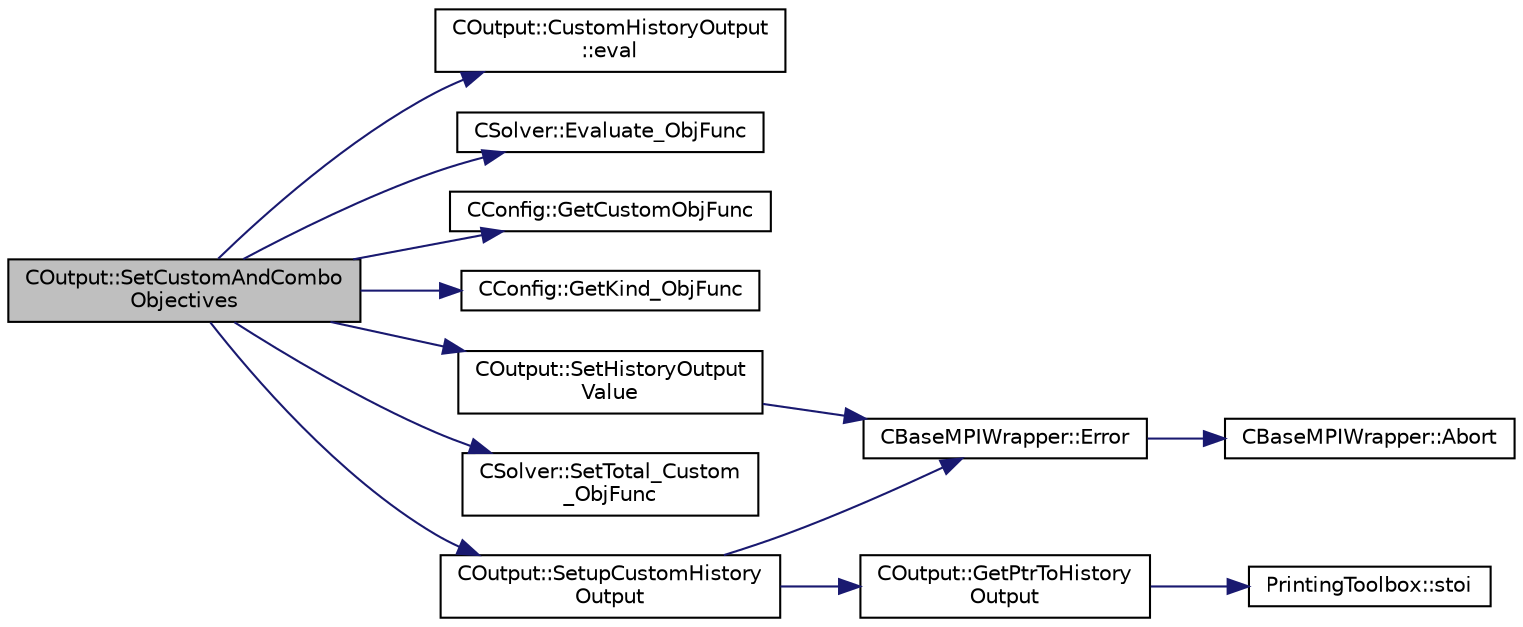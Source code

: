 digraph "COutput::SetCustomAndComboObjectives"
{
 // LATEX_PDF_SIZE
  edge [fontname="Helvetica",fontsize="10",labelfontname="Helvetica",labelfontsize="10"];
  node [fontname="Helvetica",fontsize="10",shape=record];
  rankdir="LR";
  Node1 [label="COutput::SetCustomAndCombo\lObjectives",height=0.2,width=0.4,color="black", fillcolor="grey75", style="filled", fontcolor="black",tooltip="Computes the custom and combo objectives."];
  Node1 -> Node2 [color="midnightblue",fontsize="10",style="solid",fontname="Helvetica"];
  Node2 [label="COutput::CustomHistoryOutput\l::eval",height=0.2,width=0.4,color="black", fillcolor="white", style="filled",URL="$structCOutput_1_1CustomHistoryOutput.html#a903367c8efdda2a347a16767278c5ee1",tooltip=" "];
  Node1 -> Node3 [color="midnightblue",fontsize="10",style="solid",fontname="Helvetica"];
  Node3 [label="CSolver::Evaluate_ObjFunc",height=0.2,width=0.4,color="black", fillcolor="white", style="filled",URL="$classCSolver.html#ad967125242cd327b68fe3e46302e1592",tooltip="Compute weighted-sum \"combo\" objective output."];
  Node1 -> Node4 [color="midnightblue",fontsize="10",style="solid",fontname="Helvetica"];
  Node4 [label="CConfig::GetCustomObjFunc",height=0.2,width=0.4,color="black", fillcolor="white", style="filled",URL="$classCConfig.html#a08d09aa1747d2ac6cd46fdf3ad58a46c",tooltip="Get the user expression for the custom objective function."];
  Node1 -> Node5 [color="midnightblue",fontsize="10",style="solid",fontname="Helvetica"];
  Node5 [label="CConfig::GetKind_ObjFunc",height=0.2,width=0.4,color="black", fillcolor="white", style="filled",URL="$classCConfig.html#a99e6285b421215b1995965cd534976ae",tooltip="Get the kind of objective function. There are several options: Drag coefficient, Lift coefficient,..."];
  Node1 -> Node6 [color="midnightblue",fontsize="10",style="solid",fontname="Helvetica"];
  Node6 [label="COutput::SetHistoryOutput\lValue",height=0.2,width=0.4,color="black", fillcolor="white", style="filled",URL="$classCOutput.html#a1c1f836992f419544472329a44b8836e",tooltip="Set the value of a history output field."];
  Node6 -> Node7 [color="midnightblue",fontsize="10",style="solid",fontname="Helvetica"];
  Node7 [label="CBaseMPIWrapper::Error",height=0.2,width=0.4,color="black", fillcolor="white", style="filled",URL="$classCBaseMPIWrapper.html#a04457c47629bda56704e6a8804833eeb",tooltip=" "];
  Node7 -> Node8 [color="midnightblue",fontsize="10",style="solid",fontname="Helvetica"];
  Node8 [label="CBaseMPIWrapper::Abort",height=0.2,width=0.4,color="black", fillcolor="white", style="filled",URL="$classCBaseMPIWrapper.html#af7297d861dca86b45cf561b6ab642e8f",tooltip=" "];
  Node1 -> Node9 [color="midnightblue",fontsize="10",style="solid",fontname="Helvetica"];
  Node9 [label="CSolver::SetTotal_Custom\l_ObjFunc",height=0.2,width=0.4,color="black", fillcolor="white", style="filled",URL="$classCSolver.html#afca0db0ba0a7353fac777ce7b5833e75",tooltip="Sets the value of the custom objective function."];
  Node1 -> Node10 [color="midnightblue",fontsize="10",style="solid",fontname="Helvetica"];
  Node10 [label="COutput::SetupCustomHistory\lOutput",height=0.2,width=0.4,color="black", fillcolor="white", style="filled",URL="$classCOutput.html#a3b1668c241cd1d8a7d670504cd06ce59",tooltip="Setup a custom history output object for a given expression."];
  Node10 -> Node7 [color="midnightblue",fontsize="10",style="solid",fontname="Helvetica"];
  Node10 -> Node11 [color="midnightblue",fontsize="10",style="solid",fontname="Helvetica"];
  Node11 [label="COutput::GetPtrToHistory\lOutput",height=0.2,width=0.4,color="black", fillcolor="white", style="filled",URL="$classCOutput.html#a63d0e938cb68357fb461c52e53dc1f15",tooltip="Returns a pointer to the value of an history output."];
  Node11 -> Node12 [color="midnightblue",fontsize="10",style="solid",fontname="Helvetica"];
  Node12 [label="PrintingToolbox::stoi",height=0.2,width=0.4,color="black", fillcolor="white", style="filled",URL="$namespacePrintingToolbox.html#a51e75cb0cbc3607ee171ab151ca06a11",tooltip=" "];
}
